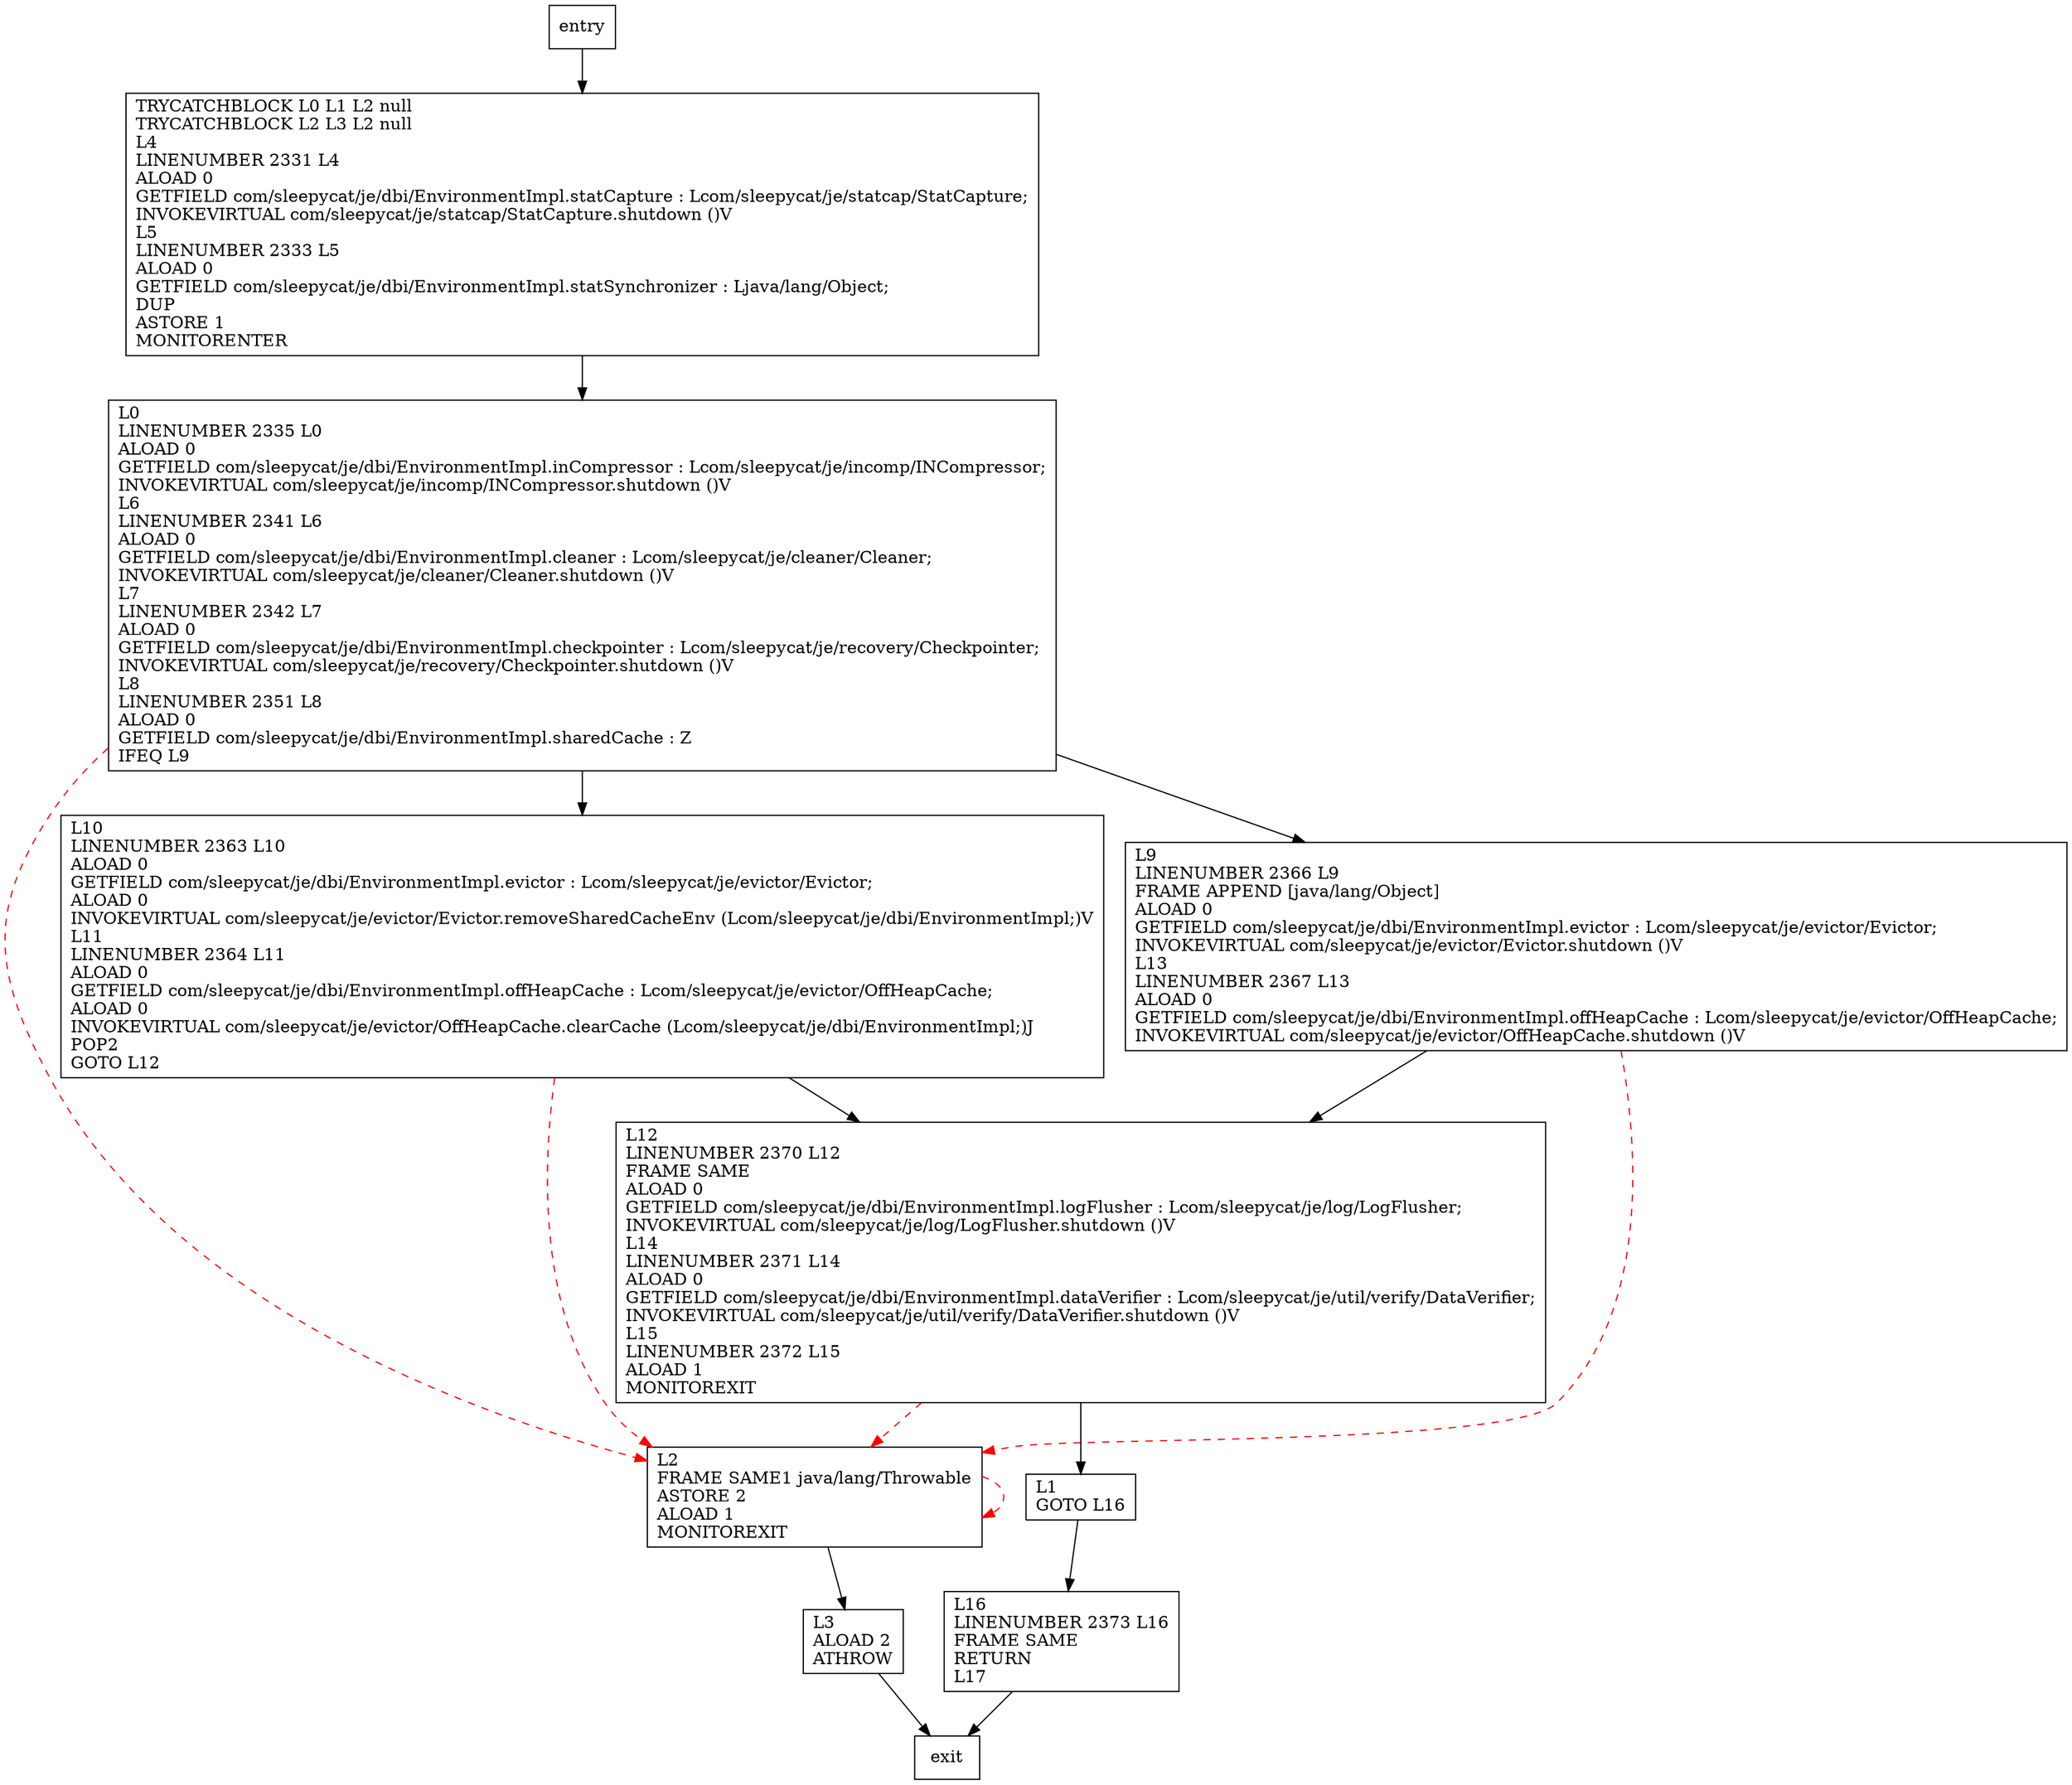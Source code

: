digraph shutdownDaemons {
node [shape=record];
529141716 [label="TRYCATCHBLOCK L0 L1 L2 null\lTRYCATCHBLOCK L2 L3 L2 null\lL4\lLINENUMBER 2331 L4\lALOAD 0\lGETFIELD com/sleepycat/je/dbi/EnvironmentImpl.statCapture : Lcom/sleepycat/je/statcap/StatCapture;\lINVOKEVIRTUAL com/sleepycat/je/statcap/StatCapture.shutdown ()V\lL5\lLINENUMBER 2333 L5\lALOAD 0\lGETFIELD com/sleepycat/je/dbi/EnvironmentImpl.statSynchronizer : Ljava/lang/Object;\lDUP\lASTORE 1\lMONITORENTER\l"];
1877392777 [label="L2\lFRAME SAME1 java/lang/Throwable\lASTORE 2\lALOAD 1\lMONITOREXIT\l"];
551418638 [label="L3\lALOAD 2\lATHROW\l"];
1125601031 [label="L9\lLINENUMBER 2366 L9\lFRAME APPEND [java/lang/Object]\lALOAD 0\lGETFIELD com/sleepycat/je/dbi/EnvironmentImpl.evictor : Lcom/sleepycat/je/evictor/Evictor;\lINVOKEVIRTUAL com/sleepycat/je/evictor/Evictor.shutdown ()V\lL13\lLINENUMBER 2367 L13\lALOAD 0\lGETFIELD com/sleepycat/je/dbi/EnvironmentImpl.offHeapCache : Lcom/sleepycat/je/evictor/OffHeapCache;\lINVOKEVIRTUAL com/sleepycat/je/evictor/OffHeapCache.shutdown ()V\l"];
1443702180 [label="L16\lLINENUMBER 2373 L16\lFRAME SAME\lRETURN\lL17\l"];
855552737 [label="L0\lLINENUMBER 2335 L0\lALOAD 0\lGETFIELD com/sleepycat/je/dbi/EnvironmentImpl.inCompressor : Lcom/sleepycat/je/incomp/INCompressor;\lINVOKEVIRTUAL com/sleepycat/je/incomp/INCompressor.shutdown ()V\lL6\lLINENUMBER 2341 L6\lALOAD 0\lGETFIELD com/sleepycat/je/dbi/EnvironmentImpl.cleaner : Lcom/sleepycat/je/cleaner/Cleaner;\lINVOKEVIRTUAL com/sleepycat/je/cleaner/Cleaner.shutdown ()V\lL7\lLINENUMBER 2342 L7\lALOAD 0\lGETFIELD com/sleepycat/je/dbi/EnvironmentImpl.checkpointer : Lcom/sleepycat/je/recovery/Checkpointer;\lINVOKEVIRTUAL com/sleepycat/je/recovery/Checkpointer.shutdown ()V\lL8\lLINENUMBER 2351 L8\lALOAD 0\lGETFIELD com/sleepycat/je/dbi/EnvironmentImpl.sharedCache : Z\lIFEQ L9\l"];
1136459672 [label="L1\lGOTO L16\l"];
1735601230 [label="L10\lLINENUMBER 2363 L10\lALOAD 0\lGETFIELD com/sleepycat/je/dbi/EnvironmentImpl.evictor : Lcom/sleepycat/je/evictor/Evictor;\lALOAD 0\lINVOKEVIRTUAL com/sleepycat/je/evictor/Evictor.removeSharedCacheEnv (Lcom/sleepycat/je/dbi/EnvironmentImpl;)V\lL11\lLINENUMBER 2364 L11\lALOAD 0\lGETFIELD com/sleepycat/je/dbi/EnvironmentImpl.offHeapCache : Lcom/sleepycat/je/evictor/OffHeapCache;\lALOAD 0\lINVOKEVIRTUAL com/sleepycat/je/evictor/OffHeapCache.clearCache (Lcom/sleepycat/je/dbi/EnvironmentImpl;)J\lPOP2\lGOTO L12\l"];
432515097 [label="L12\lLINENUMBER 2370 L12\lFRAME SAME\lALOAD 0\lGETFIELD com/sleepycat/je/dbi/EnvironmentImpl.logFlusher : Lcom/sleepycat/je/log/LogFlusher;\lINVOKEVIRTUAL com/sleepycat/je/log/LogFlusher.shutdown ()V\lL14\lLINENUMBER 2371 L14\lALOAD 0\lGETFIELD com/sleepycat/je/dbi/EnvironmentImpl.dataVerifier : Lcom/sleepycat/je/util/verify/DataVerifier;\lINVOKEVIRTUAL com/sleepycat/je/util/verify/DataVerifier.shutdown ()V\lL15\lLINENUMBER 2372 L15\lALOAD 1\lMONITOREXIT\l"];
entry;
exit;
529141716 -> 855552737
entry -> 529141716
1877392777 -> 551418638
1877392777 -> 1877392777 [style=dashed, color=red]
551418638 -> exit
1125601031 -> 1877392777 [style=dashed, color=red]
1125601031 -> 432515097
1443702180 -> exit
855552737 -> 1877392777 [style=dashed, color=red]
855552737 -> 1125601031
855552737 -> 1735601230
1136459672 -> 1443702180
1735601230 -> 1877392777 [style=dashed, color=red]
1735601230 -> 432515097
432515097 -> 1877392777 [style=dashed, color=red]
432515097 -> 1136459672
}
